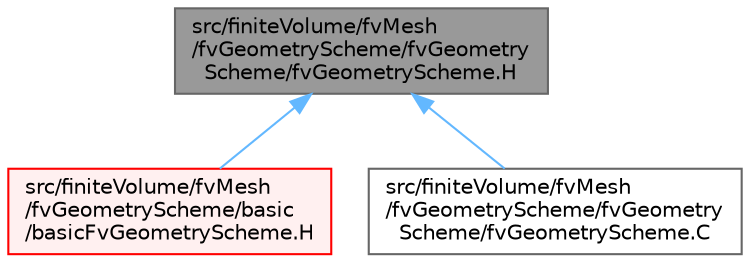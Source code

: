 digraph "src/finiteVolume/fvMesh/fvGeometryScheme/fvGeometryScheme/fvGeometryScheme.H"
{
 // LATEX_PDF_SIZE
  bgcolor="transparent";
  edge [fontname=Helvetica,fontsize=10,labelfontname=Helvetica,labelfontsize=10];
  node [fontname=Helvetica,fontsize=10,shape=box,height=0.2,width=0.4];
  Node1 [id="Node000001",label="src/finiteVolume/fvMesh\l/fvGeometryScheme/fvGeometry\lScheme/fvGeometryScheme.H",height=0.2,width=0.4,color="gray40", fillcolor="grey60", style="filled", fontcolor="black",tooltip=" "];
  Node1 -> Node2 [id="edge1_Node000001_Node000002",dir="back",color="steelblue1",style="solid",tooltip=" "];
  Node2 [id="Node000002",label="src/finiteVolume/fvMesh\l/fvGeometryScheme/basic\l/basicFvGeometryScheme.H",height=0.2,width=0.4,color="red", fillcolor="#FFF0F0", style="filled",URL="$basicFvGeometryScheme_8H.html",tooltip=" "];
  Node1 -> Node16 [id="edge2_Node000001_Node000016",dir="back",color="steelblue1",style="solid",tooltip=" "];
  Node16 [id="Node000016",label="src/finiteVolume/fvMesh\l/fvGeometryScheme/fvGeometry\lScheme/fvGeometryScheme.C",height=0.2,width=0.4,color="grey40", fillcolor="white", style="filled",URL="$fvGeometryScheme_8C.html",tooltip=" "];
}
